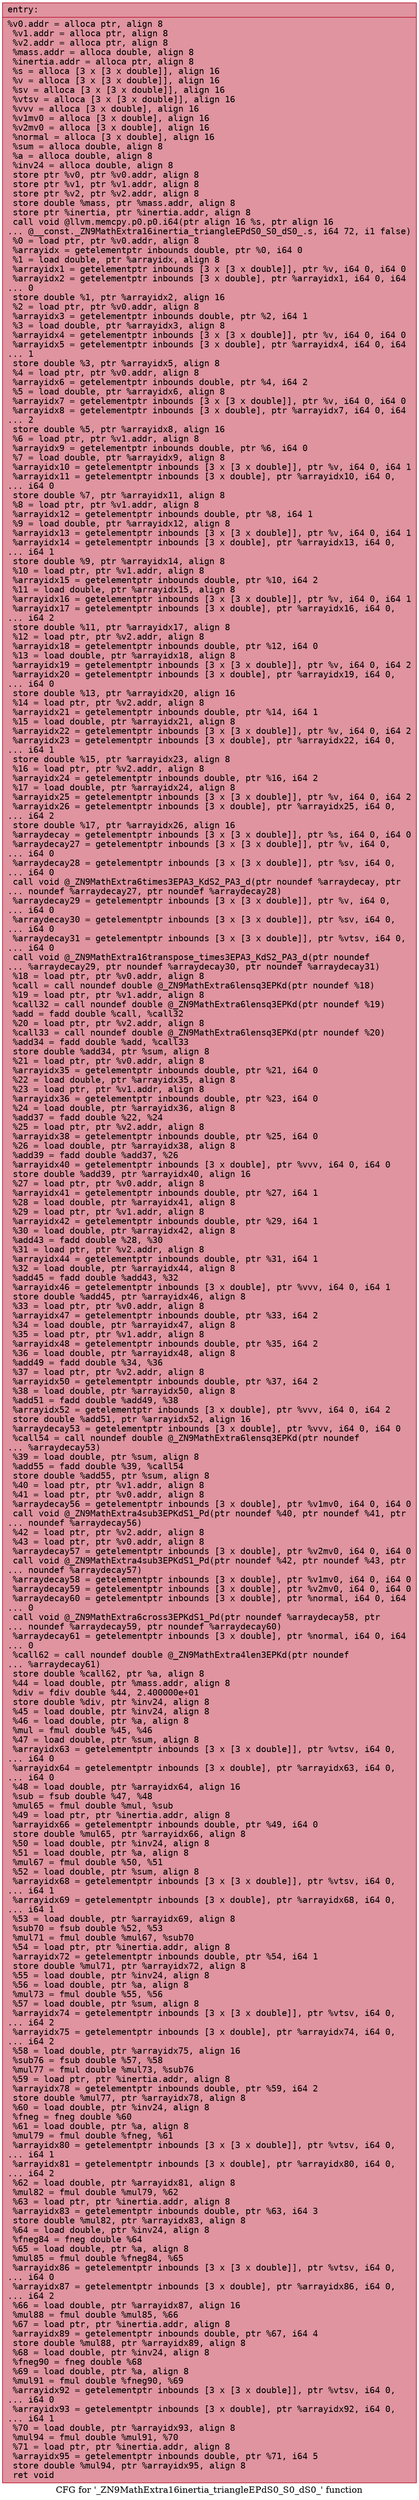 digraph "CFG for '_ZN9MathExtra16inertia_triangleEPdS0_S0_dS0_' function" {
	label="CFG for '_ZN9MathExtra16inertia_triangleEPdS0_S0_dS0_' function";

	Node0x5583735f0a30 [shape=record,color="#b70d28ff", style=filled, fillcolor="#b70d2870" fontname="Courier",label="{entry:\l|  %v0.addr = alloca ptr, align 8\l  %v1.addr = alloca ptr, align 8\l  %v2.addr = alloca ptr, align 8\l  %mass.addr = alloca double, align 8\l  %inertia.addr = alloca ptr, align 8\l  %s = alloca [3 x [3 x double]], align 16\l  %v = alloca [3 x [3 x double]], align 16\l  %sv = alloca [3 x [3 x double]], align 16\l  %vtsv = alloca [3 x [3 x double]], align 16\l  %vvv = alloca [3 x double], align 16\l  %v1mv0 = alloca [3 x double], align 16\l  %v2mv0 = alloca [3 x double], align 16\l  %normal = alloca [3 x double], align 16\l  %sum = alloca double, align 8\l  %a = alloca double, align 8\l  %inv24 = alloca double, align 8\l  store ptr %v0, ptr %v0.addr, align 8\l  store ptr %v1, ptr %v1.addr, align 8\l  store ptr %v2, ptr %v2.addr, align 8\l  store double %mass, ptr %mass.addr, align 8\l  store ptr %inertia, ptr %inertia.addr, align 8\l  call void @llvm.memcpy.p0.p0.i64(ptr align 16 %s, ptr align 16\l... @__const._ZN9MathExtra16inertia_triangleEPdS0_S0_dS0_.s, i64 72, i1 false)\l  %0 = load ptr, ptr %v0.addr, align 8\l  %arrayidx = getelementptr inbounds double, ptr %0, i64 0\l  %1 = load double, ptr %arrayidx, align 8\l  %arrayidx1 = getelementptr inbounds [3 x [3 x double]], ptr %v, i64 0, i64 0\l  %arrayidx2 = getelementptr inbounds [3 x double], ptr %arrayidx1, i64 0, i64\l... 0\l  store double %1, ptr %arrayidx2, align 16\l  %2 = load ptr, ptr %v0.addr, align 8\l  %arrayidx3 = getelementptr inbounds double, ptr %2, i64 1\l  %3 = load double, ptr %arrayidx3, align 8\l  %arrayidx4 = getelementptr inbounds [3 x [3 x double]], ptr %v, i64 0, i64 0\l  %arrayidx5 = getelementptr inbounds [3 x double], ptr %arrayidx4, i64 0, i64\l... 1\l  store double %3, ptr %arrayidx5, align 8\l  %4 = load ptr, ptr %v0.addr, align 8\l  %arrayidx6 = getelementptr inbounds double, ptr %4, i64 2\l  %5 = load double, ptr %arrayidx6, align 8\l  %arrayidx7 = getelementptr inbounds [3 x [3 x double]], ptr %v, i64 0, i64 0\l  %arrayidx8 = getelementptr inbounds [3 x double], ptr %arrayidx7, i64 0, i64\l... 2\l  store double %5, ptr %arrayidx8, align 16\l  %6 = load ptr, ptr %v1.addr, align 8\l  %arrayidx9 = getelementptr inbounds double, ptr %6, i64 0\l  %7 = load double, ptr %arrayidx9, align 8\l  %arrayidx10 = getelementptr inbounds [3 x [3 x double]], ptr %v, i64 0, i64 1\l  %arrayidx11 = getelementptr inbounds [3 x double], ptr %arrayidx10, i64 0,\l... i64 0\l  store double %7, ptr %arrayidx11, align 8\l  %8 = load ptr, ptr %v1.addr, align 8\l  %arrayidx12 = getelementptr inbounds double, ptr %8, i64 1\l  %9 = load double, ptr %arrayidx12, align 8\l  %arrayidx13 = getelementptr inbounds [3 x [3 x double]], ptr %v, i64 0, i64 1\l  %arrayidx14 = getelementptr inbounds [3 x double], ptr %arrayidx13, i64 0,\l... i64 1\l  store double %9, ptr %arrayidx14, align 8\l  %10 = load ptr, ptr %v1.addr, align 8\l  %arrayidx15 = getelementptr inbounds double, ptr %10, i64 2\l  %11 = load double, ptr %arrayidx15, align 8\l  %arrayidx16 = getelementptr inbounds [3 x [3 x double]], ptr %v, i64 0, i64 1\l  %arrayidx17 = getelementptr inbounds [3 x double], ptr %arrayidx16, i64 0,\l... i64 2\l  store double %11, ptr %arrayidx17, align 8\l  %12 = load ptr, ptr %v2.addr, align 8\l  %arrayidx18 = getelementptr inbounds double, ptr %12, i64 0\l  %13 = load double, ptr %arrayidx18, align 8\l  %arrayidx19 = getelementptr inbounds [3 x [3 x double]], ptr %v, i64 0, i64 2\l  %arrayidx20 = getelementptr inbounds [3 x double], ptr %arrayidx19, i64 0,\l... i64 0\l  store double %13, ptr %arrayidx20, align 16\l  %14 = load ptr, ptr %v2.addr, align 8\l  %arrayidx21 = getelementptr inbounds double, ptr %14, i64 1\l  %15 = load double, ptr %arrayidx21, align 8\l  %arrayidx22 = getelementptr inbounds [3 x [3 x double]], ptr %v, i64 0, i64 2\l  %arrayidx23 = getelementptr inbounds [3 x double], ptr %arrayidx22, i64 0,\l... i64 1\l  store double %15, ptr %arrayidx23, align 8\l  %16 = load ptr, ptr %v2.addr, align 8\l  %arrayidx24 = getelementptr inbounds double, ptr %16, i64 2\l  %17 = load double, ptr %arrayidx24, align 8\l  %arrayidx25 = getelementptr inbounds [3 x [3 x double]], ptr %v, i64 0, i64 2\l  %arrayidx26 = getelementptr inbounds [3 x double], ptr %arrayidx25, i64 0,\l... i64 2\l  store double %17, ptr %arrayidx26, align 16\l  %arraydecay = getelementptr inbounds [3 x [3 x double]], ptr %s, i64 0, i64 0\l  %arraydecay27 = getelementptr inbounds [3 x [3 x double]], ptr %v, i64 0,\l... i64 0\l  %arraydecay28 = getelementptr inbounds [3 x [3 x double]], ptr %sv, i64 0,\l... i64 0\l  call void @_ZN9MathExtra6times3EPA3_KdS2_PA3_d(ptr noundef %arraydecay, ptr\l... noundef %arraydecay27, ptr noundef %arraydecay28)\l  %arraydecay29 = getelementptr inbounds [3 x [3 x double]], ptr %v, i64 0,\l... i64 0\l  %arraydecay30 = getelementptr inbounds [3 x [3 x double]], ptr %sv, i64 0,\l... i64 0\l  %arraydecay31 = getelementptr inbounds [3 x [3 x double]], ptr %vtsv, i64 0,\l... i64 0\l  call void @_ZN9MathExtra16transpose_times3EPA3_KdS2_PA3_d(ptr noundef\l... %arraydecay29, ptr noundef %arraydecay30, ptr noundef %arraydecay31)\l  %18 = load ptr, ptr %v0.addr, align 8\l  %call = call noundef double @_ZN9MathExtra6lensq3EPKd(ptr noundef %18)\l  %19 = load ptr, ptr %v1.addr, align 8\l  %call32 = call noundef double @_ZN9MathExtra6lensq3EPKd(ptr noundef %19)\l  %add = fadd double %call, %call32\l  %20 = load ptr, ptr %v2.addr, align 8\l  %call33 = call noundef double @_ZN9MathExtra6lensq3EPKd(ptr noundef %20)\l  %add34 = fadd double %add, %call33\l  store double %add34, ptr %sum, align 8\l  %21 = load ptr, ptr %v0.addr, align 8\l  %arrayidx35 = getelementptr inbounds double, ptr %21, i64 0\l  %22 = load double, ptr %arrayidx35, align 8\l  %23 = load ptr, ptr %v1.addr, align 8\l  %arrayidx36 = getelementptr inbounds double, ptr %23, i64 0\l  %24 = load double, ptr %arrayidx36, align 8\l  %add37 = fadd double %22, %24\l  %25 = load ptr, ptr %v2.addr, align 8\l  %arrayidx38 = getelementptr inbounds double, ptr %25, i64 0\l  %26 = load double, ptr %arrayidx38, align 8\l  %add39 = fadd double %add37, %26\l  %arrayidx40 = getelementptr inbounds [3 x double], ptr %vvv, i64 0, i64 0\l  store double %add39, ptr %arrayidx40, align 16\l  %27 = load ptr, ptr %v0.addr, align 8\l  %arrayidx41 = getelementptr inbounds double, ptr %27, i64 1\l  %28 = load double, ptr %arrayidx41, align 8\l  %29 = load ptr, ptr %v1.addr, align 8\l  %arrayidx42 = getelementptr inbounds double, ptr %29, i64 1\l  %30 = load double, ptr %arrayidx42, align 8\l  %add43 = fadd double %28, %30\l  %31 = load ptr, ptr %v2.addr, align 8\l  %arrayidx44 = getelementptr inbounds double, ptr %31, i64 1\l  %32 = load double, ptr %arrayidx44, align 8\l  %add45 = fadd double %add43, %32\l  %arrayidx46 = getelementptr inbounds [3 x double], ptr %vvv, i64 0, i64 1\l  store double %add45, ptr %arrayidx46, align 8\l  %33 = load ptr, ptr %v0.addr, align 8\l  %arrayidx47 = getelementptr inbounds double, ptr %33, i64 2\l  %34 = load double, ptr %arrayidx47, align 8\l  %35 = load ptr, ptr %v1.addr, align 8\l  %arrayidx48 = getelementptr inbounds double, ptr %35, i64 2\l  %36 = load double, ptr %arrayidx48, align 8\l  %add49 = fadd double %34, %36\l  %37 = load ptr, ptr %v2.addr, align 8\l  %arrayidx50 = getelementptr inbounds double, ptr %37, i64 2\l  %38 = load double, ptr %arrayidx50, align 8\l  %add51 = fadd double %add49, %38\l  %arrayidx52 = getelementptr inbounds [3 x double], ptr %vvv, i64 0, i64 2\l  store double %add51, ptr %arrayidx52, align 16\l  %arraydecay53 = getelementptr inbounds [3 x double], ptr %vvv, i64 0, i64 0\l  %call54 = call noundef double @_ZN9MathExtra6lensq3EPKd(ptr noundef\l... %arraydecay53)\l  %39 = load double, ptr %sum, align 8\l  %add55 = fadd double %39, %call54\l  store double %add55, ptr %sum, align 8\l  %40 = load ptr, ptr %v1.addr, align 8\l  %41 = load ptr, ptr %v0.addr, align 8\l  %arraydecay56 = getelementptr inbounds [3 x double], ptr %v1mv0, i64 0, i64 0\l  call void @_ZN9MathExtra4sub3EPKdS1_Pd(ptr noundef %40, ptr noundef %41, ptr\l... noundef %arraydecay56)\l  %42 = load ptr, ptr %v2.addr, align 8\l  %43 = load ptr, ptr %v0.addr, align 8\l  %arraydecay57 = getelementptr inbounds [3 x double], ptr %v2mv0, i64 0, i64 0\l  call void @_ZN9MathExtra4sub3EPKdS1_Pd(ptr noundef %42, ptr noundef %43, ptr\l... noundef %arraydecay57)\l  %arraydecay58 = getelementptr inbounds [3 x double], ptr %v1mv0, i64 0, i64 0\l  %arraydecay59 = getelementptr inbounds [3 x double], ptr %v2mv0, i64 0, i64 0\l  %arraydecay60 = getelementptr inbounds [3 x double], ptr %normal, i64 0, i64\l... 0\l  call void @_ZN9MathExtra6cross3EPKdS1_Pd(ptr noundef %arraydecay58, ptr\l... noundef %arraydecay59, ptr noundef %arraydecay60)\l  %arraydecay61 = getelementptr inbounds [3 x double], ptr %normal, i64 0, i64\l... 0\l  %call62 = call noundef double @_ZN9MathExtra4len3EPKd(ptr noundef\l... %arraydecay61)\l  store double %call62, ptr %a, align 8\l  %44 = load double, ptr %mass.addr, align 8\l  %div = fdiv double %44, 2.400000e+01\l  store double %div, ptr %inv24, align 8\l  %45 = load double, ptr %inv24, align 8\l  %46 = load double, ptr %a, align 8\l  %mul = fmul double %45, %46\l  %47 = load double, ptr %sum, align 8\l  %arrayidx63 = getelementptr inbounds [3 x [3 x double]], ptr %vtsv, i64 0,\l... i64 0\l  %arrayidx64 = getelementptr inbounds [3 x double], ptr %arrayidx63, i64 0,\l... i64 0\l  %48 = load double, ptr %arrayidx64, align 16\l  %sub = fsub double %47, %48\l  %mul65 = fmul double %mul, %sub\l  %49 = load ptr, ptr %inertia.addr, align 8\l  %arrayidx66 = getelementptr inbounds double, ptr %49, i64 0\l  store double %mul65, ptr %arrayidx66, align 8\l  %50 = load double, ptr %inv24, align 8\l  %51 = load double, ptr %a, align 8\l  %mul67 = fmul double %50, %51\l  %52 = load double, ptr %sum, align 8\l  %arrayidx68 = getelementptr inbounds [3 x [3 x double]], ptr %vtsv, i64 0,\l... i64 1\l  %arrayidx69 = getelementptr inbounds [3 x double], ptr %arrayidx68, i64 0,\l... i64 1\l  %53 = load double, ptr %arrayidx69, align 8\l  %sub70 = fsub double %52, %53\l  %mul71 = fmul double %mul67, %sub70\l  %54 = load ptr, ptr %inertia.addr, align 8\l  %arrayidx72 = getelementptr inbounds double, ptr %54, i64 1\l  store double %mul71, ptr %arrayidx72, align 8\l  %55 = load double, ptr %inv24, align 8\l  %56 = load double, ptr %a, align 8\l  %mul73 = fmul double %55, %56\l  %57 = load double, ptr %sum, align 8\l  %arrayidx74 = getelementptr inbounds [3 x [3 x double]], ptr %vtsv, i64 0,\l... i64 2\l  %arrayidx75 = getelementptr inbounds [3 x double], ptr %arrayidx74, i64 0,\l... i64 2\l  %58 = load double, ptr %arrayidx75, align 16\l  %sub76 = fsub double %57, %58\l  %mul77 = fmul double %mul73, %sub76\l  %59 = load ptr, ptr %inertia.addr, align 8\l  %arrayidx78 = getelementptr inbounds double, ptr %59, i64 2\l  store double %mul77, ptr %arrayidx78, align 8\l  %60 = load double, ptr %inv24, align 8\l  %fneg = fneg double %60\l  %61 = load double, ptr %a, align 8\l  %mul79 = fmul double %fneg, %61\l  %arrayidx80 = getelementptr inbounds [3 x [3 x double]], ptr %vtsv, i64 0,\l... i64 1\l  %arrayidx81 = getelementptr inbounds [3 x double], ptr %arrayidx80, i64 0,\l... i64 2\l  %62 = load double, ptr %arrayidx81, align 8\l  %mul82 = fmul double %mul79, %62\l  %63 = load ptr, ptr %inertia.addr, align 8\l  %arrayidx83 = getelementptr inbounds double, ptr %63, i64 3\l  store double %mul82, ptr %arrayidx83, align 8\l  %64 = load double, ptr %inv24, align 8\l  %fneg84 = fneg double %64\l  %65 = load double, ptr %a, align 8\l  %mul85 = fmul double %fneg84, %65\l  %arrayidx86 = getelementptr inbounds [3 x [3 x double]], ptr %vtsv, i64 0,\l... i64 0\l  %arrayidx87 = getelementptr inbounds [3 x double], ptr %arrayidx86, i64 0,\l... i64 2\l  %66 = load double, ptr %arrayidx87, align 16\l  %mul88 = fmul double %mul85, %66\l  %67 = load ptr, ptr %inertia.addr, align 8\l  %arrayidx89 = getelementptr inbounds double, ptr %67, i64 4\l  store double %mul88, ptr %arrayidx89, align 8\l  %68 = load double, ptr %inv24, align 8\l  %fneg90 = fneg double %68\l  %69 = load double, ptr %a, align 8\l  %mul91 = fmul double %fneg90, %69\l  %arrayidx92 = getelementptr inbounds [3 x [3 x double]], ptr %vtsv, i64 0,\l... i64 0\l  %arrayidx93 = getelementptr inbounds [3 x double], ptr %arrayidx92, i64 0,\l... i64 1\l  %70 = load double, ptr %arrayidx93, align 8\l  %mul94 = fmul double %mul91, %70\l  %71 = load ptr, ptr %inertia.addr, align 8\l  %arrayidx95 = getelementptr inbounds double, ptr %71, i64 5\l  store double %mul94, ptr %arrayidx95, align 8\l  ret void\l}"];
}
